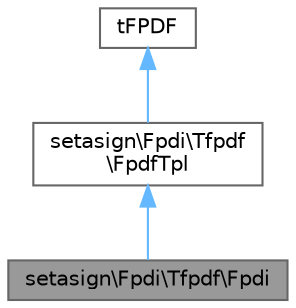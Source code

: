 digraph "setasign\Fpdi\Tfpdf\Fpdi"
{
 // LATEX_PDF_SIZE
  bgcolor="transparent";
  edge [fontname=Helvetica,fontsize=10,labelfontname=Helvetica,labelfontsize=10];
  node [fontname=Helvetica,fontsize=10,shape=box,height=0.2,width=0.4];
  Node1 [id="Node000001",label="setasign\\Fpdi\\Tfpdf\\Fpdi",height=0.2,width=0.4,color="gray40", fillcolor="grey60", style="filled", fontcolor="black",tooltip=" "];
  Node2 -> Node1 [id="edge1_Node000001_Node000002",dir="back",color="steelblue1",style="solid",tooltip=" "];
  Node2 [id="Node000002",label="setasign\\Fpdi\\Tfpdf\l\\FpdfTpl",height=0.2,width=0.4,color="gray40", fillcolor="white", style="filled",URL="$classsetasign_1_1Fpdi_1_1Tfpdf_1_1FpdfTpl.html",tooltip=" "];
  Node3 -> Node2 [id="edge2_Node000002_Node000003",dir="back",color="steelblue1",style="solid",tooltip=" "];
  Node3 [id="Node000003",label="tFPDF",height=0.2,width=0.4,color="gray40", fillcolor="white", style="filled",tooltip=" "];
}
